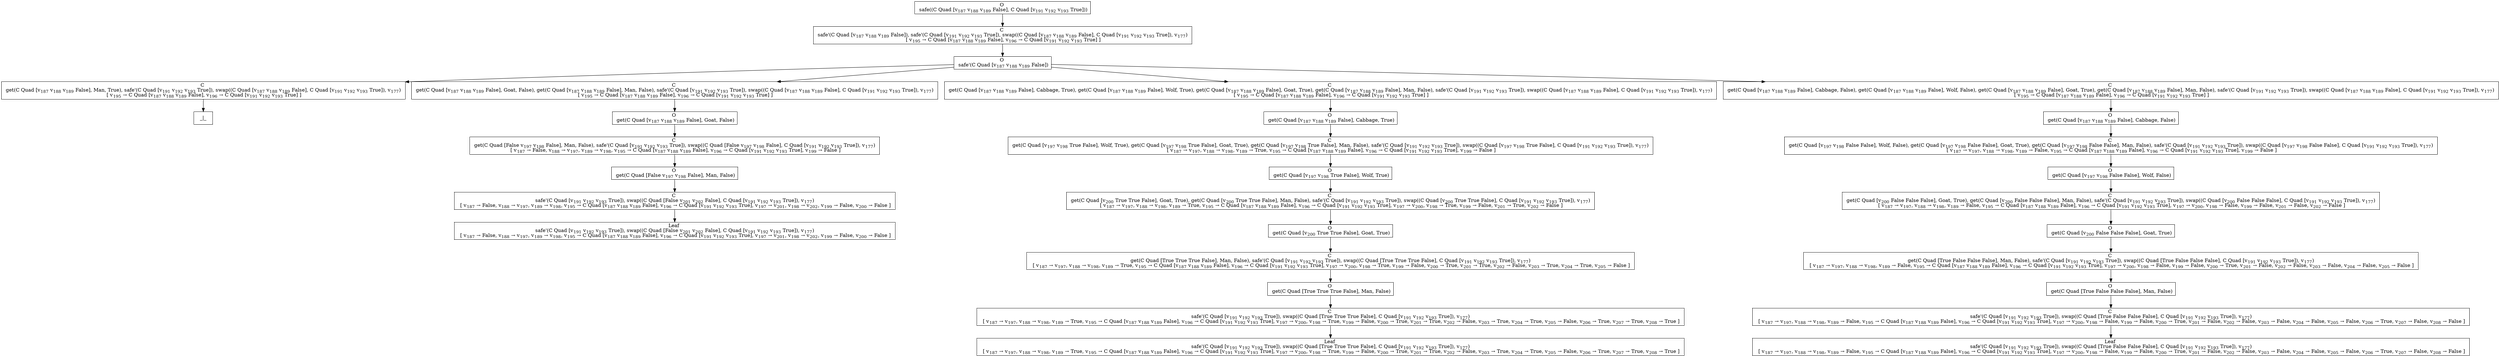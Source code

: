 digraph {
    graph [rankdir=TB
          ,bgcolor=transparent];
    node [shape=box
         ,fillcolor=white
         ,style=filled];
    0 [label=<O <BR/> safe((C Quad [v<SUB>187</SUB> v<SUB>188</SUB> v<SUB>189</SUB> False], C Quad [v<SUB>191</SUB> v<SUB>192</SUB> v<SUB>193</SUB> True]))>];
    1 [label=<C <BR/> safe'(C Quad [v<SUB>187</SUB> v<SUB>188</SUB> v<SUB>189</SUB> False]), safe'(C Quad [v<SUB>191</SUB> v<SUB>192</SUB> v<SUB>193</SUB> True]), swap((C Quad [v<SUB>187</SUB> v<SUB>188</SUB> v<SUB>189</SUB> False], C Quad [v<SUB>191</SUB> v<SUB>192</SUB> v<SUB>193</SUB> True]), v<SUB>177</SUB>) <BR/>  [ v<SUB>195</SUB> &rarr; C Quad [v<SUB>187</SUB> v<SUB>188</SUB> v<SUB>189</SUB> False], v<SUB>196</SUB> &rarr; C Quad [v<SUB>191</SUB> v<SUB>192</SUB> v<SUB>193</SUB> True] ] >];
    2 [label=<O <BR/> safe'(C Quad [v<SUB>187</SUB> v<SUB>188</SUB> v<SUB>189</SUB> False])>];
    3 [label=<C <BR/> get(C Quad [v<SUB>187</SUB> v<SUB>188</SUB> v<SUB>189</SUB> False], Man, True), safe'(C Quad [v<SUB>191</SUB> v<SUB>192</SUB> v<SUB>193</SUB> True]), swap((C Quad [v<SUB>187</SUB> v<SUB>188</SUB> v<SUB>189</SUB> False], C Quad [v<SUB>191</SUB> v<SUB>192</SUB> v<SUB>193</SUB> True]), v<SUB>177</SUB>) <BR/>  [ v<SUB>195</SUB> &rarr; C Quad [v<SUB>187</SUB> v<SUB>188</SUB> v<SUB>189</SUB> False], v<SUB>196</SUB> &rarr; C Quad [v<SUB>191</SUB> v<SUB>192</SUB> v<SUB>193</SUB> True] ] >];
    4 [label=<C <BR/> get(C Quad [v<SUB>187</SUB> v<SUB>188</SUB> v<SUB>189</SUB> False], Goat, False), get(C Quad [v<SUB>187</SUB> v<SUB>188</SUB> v<SUB>189</SUB> False], Man, False), safe'(C Quad [v<SUB>191</SUB> v<SUB>192</SUB> v<SUB>193</SUB> True]), swap((C Quad [v<SUB>187</SUB> v<SUB>188</SUB> v<SUB>189</SUB> False], C Quad [v<SUB>191</SUB> v<SUB>192</SUB> v<SUB>193</SUB> True]), v<SUB>177</SUB>) <BR/>  [ v<SUB>195</SUB> &rarr; C Quad [v<SUB>187</SUB> v<SUB>188</SUB> v<SUB>189</SUB> False], v<SUB>196</SUB> &rarr; C Quad [v<SUB>191</SUB> v<SUB>192</SUB> v<SUB>193</SUB> True] ] >];
    5 [label=<C <BR/> get(C Quad [v<SUB>187</SUB> v<SUB>188</SUB> v<SUB>189</SUB> False], Cabbage, True), get(C Quad [v<SUB>187</SUB> v<SUB>188</SUB> v<SUB>189</SUB> False], Wolf, True), get(C Quad [v<SUB>187</SUB> v<SUB>188</SUB> v<SUB>189</SUB> False], Goat, True), get(C Quad [v<SUB>187</SUB> v<SUB>188</SUB> v<SUB>189</SUB> False], Man, False), safe'(C Quad [v<SUB>191</SUB> v<SUB>192</SUB> v<SUB>193</SUB> True]), swap((C Quad [v<SUB>187</SUB> v<SUB>188</SUB> v<SUB>189</SUB> False], C Quad [v<SUB>191</SUB> v<SUB>192</SUB> v<SUB>193</SUB> True]), v<SUB>177</SUB>) <BR/>  [ v<SUB>195</SUB> &rarr; C Quad [v<SUB>187</SUB> v<SUB>188</SUB> v<SUB>189</SUB> False], v<SUB>196</SUB> &rarr; C Quad [v<SUB>191</SUB> v<SUB>192</SUB> v<SUB>193</SUB> True] ] >];
    6 [label=<C <BR/> get(C Quad [v<SUB>187</SUB> v<SUB>188</SUB> v<SUB>189</SUB> False], Cabbage, False), get(C Quad [v<SUB>187</SUB> v<SUB>188</SUB> v<SUB>189</SUB> False], Wolf, False), get(C Quad [v<SUB>187</SUB> v<SUB>188</SUB> v<SUB>189</SUB> False], Goat, True), get(C Quad [v<SUB>187</SUB> v<SUB>188</SUB> v<SUB>189</SUB> False], Man, False), safe'(C Quad [v<SUB>191</SUB> v<SUB>192</SUB> v<SUB>193</SUB> True]), swap((C Quad [v<SUB>187</SUB> v<SUB>188</SUB> v<SUB>189</SUB> False], C Quad [v<SUB>191</SUB> v<SUB>192</SUB> v<SUB>193</SUB> True]), v<SUB>177</SUB>) <BR/>  [ v<SUB>195</SUB> &rarr; C Quad [v<SUB>187</SUB> v<SUB>188</SUB> v<SUB>189</SUB> False], v<SUB>196</SUB> &rarr; C Quad [v<SUB>191</SUB> v<SUB>192</SUB> v<SUB>193</SUB> True] ] >];
    7 [label=<_|_>];
    8 [label=<O <BR/> get(C Quad [v<SUB>187</SUB> v<SUB>188</SUB> v<SUB>189</SUB> False], Goat, False)>];
    9 [label=<C <BR/> get(C Quad [False v<SUB>197</SUB> v<SUB>198</SUB> False], Man, False), safe'(C Quad [v<SUB>191</SUB> v<SUB>192</SUB> v<SUB>193</SUB> True]), swap((C Quad [False v<SUB>197</SUB> v<SUB>198</SUB> False], C Quad [v<SUB>191</SUB> v<SUB>192</SUB> v<SUB>193</SUB> True]), v<SUB>177</SUB>) <BR/>  [ v<SUB>187</SUB> &rarr; False, v<SUB>188</SUB> &rarr; v<SUB>197</SUB>, v<SUB>189</SUB> &rarr; v<SUB>198</SUB>, v<SUB>195</SUB> &rarr; C Quad [v<SUB>187</SUB> v<SUB>188</SUB> v<SUB>189</SUB> False], v<SUB>196</SUB> &rarr; C Quad [v<SUB>191</SUB> v<SUB>192</SUB> v<SUB>193</SUB> True], v<SUB>199</SUB> &rarr; False ] >];
    10 [label=<O <BR/> get(C Quad [False v<SUB>197</SUB> v<SUB>198</SUB> False], Man, False)>];
    11 [label=<C <BR/> safe'(C Quad [v<SUB>191</SUB> v<SUB>192</SUB> v<SUB>193</SUB> True]), swap((C Quad [False v<SUB>201</SUB> v<SUB>202</SUB> False], C Quad [v<SUB>191</SUB> v<SUB>192</SUB> v<SUB>193</SUB> True]), v<SUB>177</SUB>) <BR/>  [ v<SUB>187</SUB> &rarr; False, v<SUB>188</SUB> &rarr; v<SUB>197</SUB>, v<SUB>189</SUB> &rarr; v<SUB>198</SUB>, v<SUB>195</SUB> &rarr; C Quad [v<SUB>187</SUB> v<SUB>188</SUB> v<SUB>189</SUB> False], v<SUB>196</SUB> &rarr; C Quad [v<SUB>191</SUB> v<SUB>192</SUB> v<SUB>193</SUB> True], v<SUB>197</SUB> &rarr; v<SUB>201</SUB>, v<SUB>198</SUB> &rarr; v<SUB>202</SUB>, v<SUB>199</SUB> &rarr; False, v<SUB>200</SUB> &rarr; False ] >];
    12 [label=<Leaf <BR/> safe'(C Quad [v<SUB>191</SUB> v<SUB>192</SUB> v<SUB>193</SUB> True]), swap((C Quad [False v<SUB>201</SUB> v<SUB>202</SUB> False], C Quad [v<SUB>191</SUB> v<SUB>192</SUB> v<SUB>193</SUB> True]), v<SUB>177</SUB>) <BR/>  [ v<SUB>187</SUB> &rarr; False, v<SUB>188</SUB> &rarr; v<SUB>197</SUB>, v<SUB>189</SUB> &rarr; v<SUB>198</SUB>, v<SUB>195</SUB> &rarr; C Quad [v<SUB>187</SUB> v<SUB>188</SUB> v<SUB>189</SUB> False], v<SUB>196</SUB> &rarr; C Quad [v<SUB>191</SUB> v<SUB>192</SUB> v<SUB>193</SUB> True], v<SUB>197</SUB> &rarr; v<SUB>201</SUB>, v<SUB>198</SUB> &rarr; v<SUB>202</SUB>, v<SUB>199</SUB> &rarr; False, v<SUB>200</SUB> &rarr; False ] >];
    13 [label=<O <BR/> get(C Quad [v<SUB>187</SUB> v<SUB>188</SUB> v<SUB>189</SUB> False], Cabbage, True)>];
    14 [label=<C <BR/> get(C Quad [v<SUB>197</SUB> v<SUB>198</SUB> True False], Wolf, True), get(C Quad [v<SUB>197</SUB> v<SUB>198</SUB> True False], Goat, True), get(C Quad [v<SUB>197</SUB> v<SUB>198</SUB> True False], Man, False), safe'(C Quad [v<SUB>191</SUB> v<SUB>192</SUB> v<SUB>193</SUB> True]), swap((C Quad [v<SUB>197</SUB> v<SUB>198</SUB> True False], C Quad [v<SUB>191</SUB> v<SUB>192</SUB> v<SUB>193</SUB> True]), v<SUB>177</SUB>) <BR/>  [ v<SUB>187</SUB> &rarr; v<SUB>197</SUB>, v<SUB>188</SUB> &rarr; v<SUB>198</SUB>, v<SUB>189</SUB> &rarr; True, v<SUB>195</SUB> &rarr; C Quad [v<SUB>187</SUB> v<SUB>188</SUB> v<SUB>189</SUB> False], v<SUB>196</SUB> &rarr; C Quad [v<SUB>191</SUB> v<SUB>192</SUB> v<SUB>193</SUB> True], v<SUB>199</SUB> &rarr; False ] >];
    15 [label=<O <BR/> get(C Quad [v<SUB>197</SUB> v<SUB>198</SUB> True False], Wolf, True)>];
    16 [label=<C <BR/> get(C Quad [v<SUB>200</SUB> True True False], Goat, True), get(C Quad [v<SUB>200</SUB> True True False], Man, False), safe'(C Quad [v<SUB>191</SUB> v<SUB>192</SUB> v<SUB>193</SUB> True]), swap((C Quad [v<SUB>200</SUB> True True False], C Quad [v<SUB>191</SUB> v<SUB>192</SUB> v<SUB>193</SUB> True]), v<SUB>177</SUB>) <BR/>  [ v<SUB>187</SUB> &rarr; v<SUB>197</SUB>, v<SUB>188</SUB> &rarr; v<SUB>198</SUB>, v<SUB>189</SUB> &rarr; True, v<SUB>195</SUB> &rarr; C Quad [v<SUB>187</SUB> v<SUB>188</SUB> v<SUB>189</SUB> False], v<SUB>196</SUB> &rarr; C Quad [v<SUB>191</SUB> v<SUB>192</SUB> v<SUB>193</SUB> True], v<SUB>197</SUB> &rarr; v<SUB>200</SUB>, v<SUB>198</SUB> &rarr; True, v<SUB>199</SUB> &rarr; False, v<SUB>201</SUB> &rarr; True, v<SUB>202</SUB> &rarr; False ] >];
    17 [label=<O <BR/> get(C Quad [v<SUB>200</SUB> True True False], Goat, True)>];
    18 [label=<C <BR/> get(C Quad [True True True False], Man, False), safe'(C Quad [v<SUB>191</SUB> v<SUB>192</SUB> v<SUB>193</SUB> True]), swap((C Quad [True True True False], C Quad [v<SUB>191</SUB> v<SUB>192</SUB> v<SUB>193</SUB> True]), v<SUB>177</SUB>) <BR/>  [ v<SUB>187</SUB> &rarr; v<SUB>197</SUB>, v<SUB>188</SUB> &rarr; v<SUB>198</SUB>, v<SUB>189</SUB> &rarr; True, v<SUB>195</SUB> &rarr; C Quad [v<SUB>187</SUB> v<SUB>188</SUB> v<SUB>189</SUB> False], v<SUB>196</SUB> &rarr; C Quad [v<SUB>191</SUB> v<SUB>192</SUB> v<SUB>193</SUB> True], v<SUB>197</SUB> &rarr; v<SUB>200</SUB>, v<SUB>198</SUB> &rarr; True, v<SUB>199</SUB> &rarr; False, v<SUB>200</SUB> &rarr; True, v<SUB>201</SUB> &rarr; True, v<SUB>202</SUB> &rarr; False, v<SUB>203</SUB> &rarr; True, v<SUB>204</SUB> &rarr; True, v<SUB>205</SUB> &rarr; False ] >];
    19 [label=<O <BR/> get(C Quad [True True True False], Man, False)>];
    20 [label=<C <BR/> safe'(C Quad [v<SUB>191</SUB> v<SUB>192</SUB> v<SUB>193</SUB> True]), swap((C Quad [True True True False], C Quad [v<SUB>191</SUB> v<SUB>192</SUB> v<SUB>193</SUB> True]), v<SUB>177</SUB>) <BR/>  [ v<SUB>187</SUB> &rarr; v<SUB>197</SUB>, v<SUB>188</SUB> &rarr; v<SUB>198</SUB>, v<SUB>189</SUB> &rarr; True, v<SUB>195</SUB> &rarr; C Quad [v<SUB>187</SUB> v<SUB>188</SUB> v<SUB>189</SUB> False], v<SUB>196</SUB> &rarr; C Quad [v<SUB>191</SUB> v<SUB>192</SUB> v<SUB>193</SUB> True], v<SUB>197</SUB> &rarr; v<SUB>200</SUB>, v<SUB>198</SUB> &rarr; True, v<SUB>199</SUB> &rarr; False, v<SUB>200</SUB> &rarr; True, v<SUB>201</SUB> &rarr; True, v<SUB>202</SUB> &rarr; False, v<SUB>203</SUB> &rarr; True, v<SUB>204</SUB> &rarr; True, v<SUB>205</SUB> &rarr; False, v<SUB>206</SUB> &rarr; True, v<SUB>207</SUB> &rarr; True, v<SUB>208</SUB> &rarr; True ] >];
    21 [label=<Leaf <BR/> safe'(C Quad [v<SUB>191</SUB> v<SUB>192</SUB> v<SUB>193</SUB> True]), swap((C Quad [True True True False], C Quad [v<SUB>191</SUB> v<SUB>192</SUB> v<SUB>193</SUB> True]), v<SUB>177</SUB>) <BR/>  [ v<SUB>187</SUB> &rarr; v<SUB>197</SUB>, v<SUB>188</SUB> &rarr; v<SUB>198</SUB>, v<SUB>189</SUB> &rarr; True, v<SUB>195</SUB> &rarr; C Quad [v<SUB>187</SUB> v<SUB>188</SUB> v<SUB>189</SUB> False], v<SUB>196</SUB> &rarr; C Quad [v<SUB>191</SUB> v<SUB>192</SUB> v<SUB>193</SUB> True], v<SUB>197</SUB> &rarr; v<SUB>200</SUB>, v<SUB>198</SUB> &rarr; True, v<SUB>199</SUB> &rarr; False, v<SUB>200</SUB> &rarr; True, v<SUB>201</SUB> &rarr; True, v<SUB>202</SUB> &rarr; False, v<SUB>203</SUB> &rarr; True, v<SUB>204</SUB> &rarr; True, v<SUB>205</SUB> &rarr; False, v<SUB>206</SUB> &rarr; True, v<SUB>207</SUB> &rarr; True, v<SUB>208</SUB> &rarr; True ] >];
    22 [label=<O <BR/> get(C Quad [v<SUB>187</SUB> v<SUB>188</SUB> v<SUB>189</SUB> False], Cabbage, False)>];
    23 [label=<C <BR/> get(C Quad [v<SUB>197</SUB> v<SUB>198</SUB> False False], Wolf, False), get(C Quad [v<SUB>197</SUB> v<SUB>198</SUB> False False], Goat, True), get(C Quad [v<SUB>197</SUB> v<SUB>198</SUB> False False], Man, False), safe'(C Quad [v<SUB>191</SUB> v<SUB>192</SUB> v<SUB>193</SUB> True]), swap((C Quad [v<SUB>197</SUB> v<SUB>198</SUB> False False], C Quad [v<SUB>191</SUB> v<SUB>192</SUB> v<SUB>193</SUB> True]), v<SUB>177</SUB>) <BR/>  [ v<SUB>187</SUB> &rarr; v<SUB>197</SUB>, v<SUB>188</SUB> &rarr; v<SUB>198</SUB>, v<SUB>189</SUB> &rarr; False, v<SUB>195</SUB> &rarr; C Quad [v<SUB>187</SUB> v<SUB>188</SUB> v<SUB>189</SUB> False], v<SUB>196</SUB> &rarr; C Quad [v<SUB>191</SUB> v<SUB>192</SUB> v<SUB>193</SUB> True], v<SUB>199</SUB> &rarr; False ] >];
    24 [label=<O <BR/> get(C Quad [v<SUB>197</SUB> v<SUB>198</SUB> False False], Wolf, False)>];
    25 [label=<C <BR/> get(C Quad [v<SUB>200</SUB> False False False], Goat, True), get(C Quad [v<SUB>200</SUB> False False False], Man, False), safe'(C Quad [v<SUB>191</SUB> v<SUB>192</SUB> v<SUB>193</SUB> True]), swap((C Quad [v<SUB>200</SUB> False False False], C Quad [v<SUB>191</SUB> v<SUB>192</SUB> v<SUB>193</SUB> True]), v<SUB>177</SUB>) <BR/>  [ v<SUB>187</SUB> &rarr; v<SUB>197</SUB>, v<SUB>188</SUB> &rarr; v<SUB>198</SUB>, v<SUB>189</SUB> &rarr; False, v<SUB>195</SUB> &rarr; C Quad [v<SUB>187</SUB> v<SUB>188</SUB> v<SUB>189</SUB> False], v<SUB>196</SUB> &rarr; C Quad [v<SUB>191</SUB> v<SUB>192</SUB> v<SUB>193</SUB> True], v<SUB>197</SUB> &rarr; v<SUB>200</SUB>, v<SUB>198</SUB> &rarr; False, v<SUB>199</SUB> &rarr; False, v<SUB>201</SUB> &rarr; False, v<SUB>202</SUB> &rarr; False ] >];
    26 [label=<O <BR/> get(C Quad [v<SUB>200</SUB> False False False], Goat, True)>];
    27 [label=<C <BR/> get(C Quad [True False False False], Man, False), safe'(C Quad [v<SUB>191</SUB> v<SUB>192</SUB> v<SUB>193</SUB> True]), swap((C Quad [True False False False], C Quad [v<SUB>191</SUB> v<SUB>192</SUB> v<SUB>193</SUB> True]), v<SUB>177</SUB>) <BR/>  [ v<SUB>187</SUB> &rarr; v<SUB>197</SUB>, v<SUB>188</SUB> &rarr; v<SUB>198</SUB>, v<SUB>189</SUB> &rarr; False, v<SUB>195</SUB> &rarr; C Quad [v<SUB>187</SUB> v<SUB>188</SUB> v<SUB>189</SUB> False], v<SUB>196</SUB> &rarr; C Quad [v<SUB>191</SUB> v<SUB>192</SUB> v<SUB>193</SUB> True], v<SUB>197</SUB> &rarr; v<SUB>200</SUB>, v<SUB>198</SUB> &rarr; False, v<SUB>199</SUB> &rarr; False, v<SUB>200</SUB> &rarr; True, v<SUB>201</SUB> &rarr; False, v<SUB>202</SUB> &rarr; False, v<SUB>203</SUB> &rarr; False, v<SUB>204</SUB> &rarr; False, v<SUB>205</SUB> &rarr; False ] >];
    28 [label=<O <BR/> get(C Quad [True False False False], Man, False)>];
    29 [label=<C <BR/> safe'(C Quad [v<SUB>191</SUB> v<SUB>192</SUB> v<SUB>193</SUB> True]), swap((C Quad [True False False False], C Quad [v<SUB>191</SUB> v<SUB>192</SUB> v<SUB>193</SUB> True]), v<SUB>177</SUB>) <BR/>  [ v<SUB>187</SUB> &rarr; v<SUB>197</SUB>, v<SUB>188</SUB> &rarr; v<SUB>198</SUB>, v<SUB>189</SUB> &rarr; False, v<SUB>195</SUB> &rarr; C Quad [v<SUB>187</SUB> v<SUB>188</SUB> v<SUB>189</SUB> False], v<SUB>196</SUB> &rarr; C Quad [v<SUB>191</SUB> v<SUB>192</SUB> v<SUB>193</SUB> True], v<SUB>197</SUB> &rarr; v<SUB>200</SUB>, v<SUB>198</SUB> &rarr; False, v<SUB>199</SUB> &rarr; False, v<SUB>200</SUB> &rarr; True, v<SUB>201</SUB> &rarr; False, v<SUB>202</SUB> &rarr; False, v<SUB>203</SUB> &rarr; False, v<SUB>204</SUB> &rarr; False, v<SUB>205</SUB> &rarr; False, v<SUB>206</SUB> &rarr; True, v<SUB>207</SUB> &rarr; False, v<SUB>208</SUB> &rarr; False ] >];
    30 [label=<Leaf <BR/> safe'(C Quad [v<SUB>191</SUB> v<SUB>192</SUB> v<SUB>193</SUB> True]), swap((C Quad [True False False False], C Quad [v<SUB>191</SUB> v<SUB>192</SUB> v<SUB>193</SUB> True]), v<SUB>177</SUB>) <BR/>  [ v<SUB>187</SUB> &rarr; v<SUB>197</SUB>, v<SUB>188</SUB> &rarr; v<SUB>198</SUB>, v<SUB>189</SUB> &rarr; False, v<SUB>195</SUB> &rarr; C Quad [v<SUB>187</SUB> v<SUB>188</SUB> v<SUB>189</SUB> False], v<SUB>196</SUB> &rarr; C Quad [v<SUB>191</SUB> v<SUB>192</SUB> v<SUB>193</SUB> True], v<SUB>197</SUB> &rarr; v<SUB>200</SUB>, v<SUB>198</SUB> &rarr; False, v<SUB>199</SUB> &rarr; False, v<SUB>200</SUB> &rarr; True, v<SUB>201</SUB> &rarr; False, v<SUB>202</SUB> &rarr; False, v<SUB>203</SUB> &rarr; False, v<SUB>204</SUB> &rarr; False, v<SUB>205</SUB> &rarr; False, v<SUB>206</SUB> &rarr; True, v<SUB>207</SUB> &rarr; False, v<SUB>208</SUB> &rarr; False ] >];
    0 -> 1 [label=""];
    1 -> 2 [label=""];
    2 -> 3 [label=""];
    2 -> 4 [label=""];
    2 -> 5 [label=""];
    2 -> 6 [label=""];
    3 -> 7 [label=""];
    4 -> 8 [label=""];
    5 -> 13 [label=""];
    6 -> 22 [label=""];
    8 -> 9 [label=""];
    9 -> 10 [label=""];
    10 -> 11 [label=""];
    11 -> 12 [label=""];
    13 -> 14 [label=""];
    14 -> 15 [label=""];
    15 -> 16 [label=""];
    16 -> 17 [label=""];
    17 -> 18 [label=""];
    18 -> 19 [label=""];
    19 -> 20 [label=""];
    20 -> 21 [label=""];
    22 -> 23 [label=""];
    23 -> 24 [label=""];
    24 -> 25 [label=""];
    25 -> 26 [label=""];
    26 -> 27 [label=""];
    27 -> 28 [label=""];
    28 -> 29 [label=""];
    29 -> 30 [label=""];
}